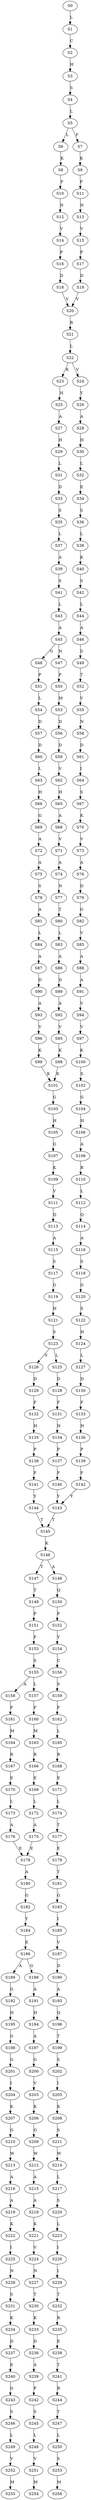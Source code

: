 strict digraph  {
	S0 -> S1 [ label = L ];
	S1 -> S2 [ label = C ];
	S2 -> S3 [ label = H ];
	S3 -> S4 [ label = S ];
	S4 -> S5 [ label = L ];
	S5 -> S6 [ label = L ];
	S5 -> S7 [ label = F ];
	S6 -> S8 [ label = K ];
	S7 -> S9 [ label = K ];
	S8 -> S10 [ label = F ];
	S9 -> S11 [ label = F ];
	S10 -> S12 [ label = N ];
	S11 -> S13 [ label = N ];
	S12 -> S14 [ label = V ];
	S13 -> S15 [ label = V ];
	S14 -> S16 [ label = P ];
	S15 -> S17 [ label = P ];
	S16 -> S18 [ label = D ];
	S17 -> S19 [ label = D ];
	S18 -> S20 [ label = V ];
	S19 -> S20 [ label = V ];
	S20 -> S21 [ label = R ];
	S21 -> S22 [ label = L ];
	S22 -> S23 [ label = K ];
	S22 -> S24 [ label = V ];
	S23 -> S25 [ label = H ];
	S24 -> S26 [ label = Y ];
	S25 -> S27 [ label = A ];
	S26 -> S28 [ label = A ];
	S27 -> S29 [ label = H ];
	S28 -> S30 [ label = H ];
	S29 -> S31 [ label = L ];
	S30 -> S32 [ label = L ];
	S31 -> S33 [ label = D ];
	S32 -> S34 [ label = E ];
	S33 -> S35 [ label = S ];
	S34 -> S36 [ label = S ];
	S35 -> S37 [ label = L ];
	S36 -> S38 [ label = L ];
	S37 -> S39 [ label = A ];
	S38 -> S40 [ label = K ];
	S39 -> S41 [ label = S ];
	S40 -> S42 [ label = S ];
	S41 -> S43 [ label = L ];
	S42 -> S44 [ label = L ];
	S43 -> S45 [ label = A ];
	S44 -> S46 [ label = A ];
	S45 -> S47 [ label = N ];
	S45 -> S48 [ label = G ];
	S46 -> S49 [ label = S ];
	S47 -> S50 [ label = P ];
	S48 -> S51 [ label = P ];
	S49 -> S52 [ label = T ];
	S50 -> S53 [ label = M ];
	S51 -> S54 [ label = L ];
	S52 -> S55 [ label = V ];
	S53 -> S56 [ label = D ];
	S54 -> S57 [ label = D ];
	S55 -> S58 [ label = N ];
	S56 -> S59 [ label = D ];
	S57 -> S60 [ label = D ];
	S58 -> S61 [ label = D ];
	S59 -> S62 [ label = V ];
	S60 -> S63 [ label = L ];
	S61 -> S64 [ label = I ];
	S62 -> S65 [ label = H ];
	S63 -> S66 [ label = H ];
	S64 -> S67 [ label = S ];
	S65 -> S68 [ label = A ];
	S66 -> S69 [ label = G ];
	S67 -> S70 [ label = K ];
	S68 -> S71 [ label = V ];
	S69 -> S72 [ label = A ];
	S70 -> S73 [ label = V ];
	S71 -> S74 [ label = A ];
	S72 -> S75 [ label = A ];
	S73 -> S76 [ label = A ];
	S74 -> S77 [ label = N ];
	S75 -> S78 [ label = S ];
	S76 -> S79 [ label = D ];
	S77 -> S80 [ label = T ];
	S78 -> S81 [ label = A ];
	S79 -> S82 [ label = G ];
	S80 -> S83 [ label = L ];
	S81 -> S84 [ label = L ];
	S82 -> S85 [ label = V ];
	S83 -> S86 [ label = A ];
	S84 -> S87 [ label = A ];
	S85 -> S88 [ label = A ];
	S86 -> S89 [ label = D ];
	S87 -> S90 [ label = D ];
	S88 -> S91 [ label = A ];
	S89 -> S92 [ label = A ];
	S90 -> S93 [ label = A ];
	S91 -> S94 [ label = V ];
	S92 -> S95 [ label = V ];
	S93 -> S96 [ label = V ];
	S94 -> S97 [ label = V ];
	S95 -> S98 [ label = K ];
	S96 -> S99 [ label = K ];
	S97 -> S100 [ label = K ];
	S98 -> S101 [ label = K ];
	S99 -> S101 [ label = K ];
	S100 -> S102 [ label = S ];
	S101 -> S103 [ label = G ];
	S102 -> S104 [ label = G ];
	S103 -> S105 [ label = H ];
	S104 -> S106 [ label = H ];
	S105 -> S107 [ label = G ];
	S106 -> S108 [ label = A ];
	S107 -> S109 [ label = K ];
	S108 -> S110 [ label = R ];
	S109 -> S111 [ label = V ];
	S110 -> S112 [ label = L ];
	S111 -> S113 [ label = Q ];
	S112 -> S114 [ label = Q ];
	S113 -> S115 [ label = A ];
	S114 -> S116 [ label = A ];
	S115 -> S117 [ label = S ];
	S116 -> S118 [ label = S ];
	S117 -> S119 [ label = G ];
	S118 -> S120 [ label = G ];
	S119 -> S121 [ label = H ];
	S120 -> S122 [ label = S ];
	S121 -> S123 [ label = S ];
	S122 -> S124 [ label = H ];
	S123 -> S125 [ label = L ];
	S123 -> S126 [ label = V ];
	S124 -> S127 [ label = L ];
	S125 -> S128 [ label = D ];
	S126 -> S129 [ label = D ];
	S127 -> S130 [ label = D ];
	S128 -> S131 [ label = F ];
	S129 -> S132 [ label = F ];
	S130 -> S133 [ label = F ];
	S131 -> S134 [ label = H ];
	S132 -> S135 [ label = H ];
	S133 -> S136 [ label = H ];
	S134 -> S137 [ label = P ];
	S135 -> S138 [ label = P ];
	S136 -> S139 [ label = P ];
	S137 -> S140 [ label = F ];
	S138 -> S141 [ label = F ];
	S139 -> S142 [ label = F ];
	S140 -> S143 [ label = Y ];
	S141 -> S144 [ label = Y ];
	S142 -> S143 [ label = Y ];
	S143 -> S145 [ label = T ];
	S144 -> S145 [ label = T ];
	S145 -> S146 [ label = K ];
	S146 -> S147 [ label = T ];
	S146 -> S148 [ label = A ];
	S147 -> S149 [ label = T ];
	S148 -> S150 [ label = Q ];
	S149 -> S151 [ label = P ];
	S150 -> S152 [ label = P ];
	S151 -> S153 [ label = F ];
	S152 -> S154 [ label = Y ];
	S153 -> S155 [ label = S ];
	S154 -> S156 [ label = C ];
	S155 -> S157 [ label = L ];
	S155 -> S158 [ label = A ];
	S156 -> S159 [ label = S ];
	S157 -> S160 [ label = F ];
	S158 -> S161 [ label = F ];
	S159 -> S162 [ label = F ];
	S160 -> S163 [ label = M ];
	S161 -> S164 [ label = M ];
	S162 -> S165 [ label = L ];
	S163 -> S166 [ label = R ];
	S164 -> S167 [ label = R ];
	S165 -> S168 [ label = R ];
	S166 -> S169 [ label = E ];
	S167 -> S170 [ label = E ];
	S168 -> S171 [ label = E ];
	S169 -> S172 [ label = L ];
	S170 -> S173 [ label = L ];
	S171 -> S174 [ label = L ];
	S172 -> S175 [ label = A ];
	S173 -> S176 [ label = A ];
	S174 -> S177 [ label = T ];
	S175 -> S178 [ label = E ];
	S176 -> S178 [ label = E ];
	S177 -> S179 [ label = E ];
	S178 -> S180 [ label = A ];
	S179 -> S181 [ label = T ];
	S180 -> S182 [ label = G ];
	S181 -> S183 [ label = G ];
	S182 -> S184 [ label = Y ];
	S183 -> S185 [ label = I ];
	S184 -> S186 [ label = E ];
	S185 -> S187 [ label = V ];
	S186 -> S188 [ label = G ];
	S186 -> S189 [ label = A ];
	S187 -> S190 [ label = D ];
	S188 -> S191 [ label = A ];
	S189 -> S192 [ label = G ];
	S190 -> S193 [ label = A ];
	S191 -> S194 [ label = H ];
	S192 -> S195 [ label = H ];
	S193 -> S196 [ label = Q ];
	S194 -> S197 [ label = A ];
	S195 -> S198 [ label = G ];
	S196 -> S199 [ label = T ];
	S197 -> S200 [ label = G ];
	S198 -> S201 [ label = G ];
	S199 -> S202 [ label = S ];
	S200 -> S203 [ label = V ];
	S201 -> S204 [ label = I ];
	S202 -> S205 [ label = I ];
	S203 -> S206 [ label = K ];
	S204 -> S207 [ label = K ];
	S205 -> S208 [ label = K ];
	S206 -> S209 [ label = G ];
	S207 -> S210 [ label = G ];
	S208 -> S211 [ label = S ];
	S209 -> S212 [ label = W ];
	S210 -> S213 [ label = W ];
	S211 -> S214 [ label = W ];
	S212 -> S215 [ label = A ];
	S213 -> S216 [ label = A ];
	S214 -> S217 [ label = L ];
	S215 -> S218 [ label = A ];
	S216 -> S219 [ label = A ];
	S217 -> S220 [ label = S ];
	S218 -> S221 [ label = K ];
	S219 -> S222 [ label = K ];
	S220 -> S223 [ label = L ];
	S221 -> S224 [ label = V ];
	S222 -> S225 [ label = I ];
	S223 -> S226 [ label = I ];
	S224 -> S227 [ label = N ];
	S225 -> S228 [ label = N ];
	S226 -> S229 [ label = I ];
	S227 -> S230 [ label = T ];
	S228 -> S231 [ label = S ];
	S229 -> S232 [ label = T ];
	S230 -> S233 [ label = K ];
	S231 -> S234 [ label = K ];
	S232 -> S235 [ label = R ];
	S233 -> S236 [ label = D ];
	S234 -> S237 [ label = D ];
	S235 -> S238 [ label = E ];
	S236 -> S239 [ label = A ];
	S237 -> S240 [ label = E ];
	S238 -> S241 [ label = T ];
	S239 -> S242 [ label = P ];
	S240 -> S243 [ label = G ];
	S241 -> S244 [ label = R ];
	S242 -> S245 [ label = S ];
	S243 -> S246 [ label = S ];
	S244 -> S247 [ label = T ];
	S245 -> S248 [ label = L ];
	S246 -> S249 [ label = L ];
	S247 -> S250 [ label = L ];
	S248 -> S251 [ label = V ];
	S249 -> S252 [ label = V ];
	S250 -> S253 [ label = S ];
	S251 -> S254 [ label = M ];
	S252 -> S255 [ label = M ];
	S253 -> S256 [ label = M ];
}
